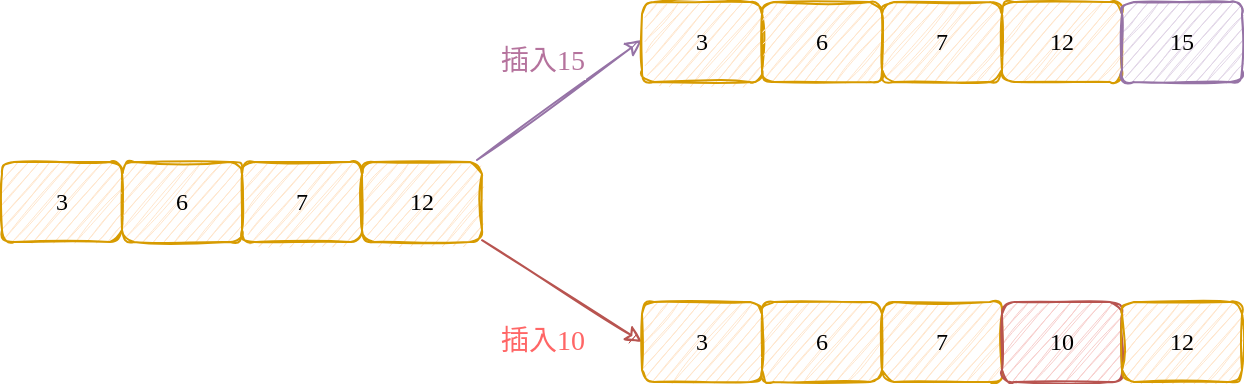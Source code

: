 <mxfile version="13.6.2" type="device"><diagram id="h1deyrCdZkBhBOJZ5AHn" name="第 1 页"><mxGraphModel dx="1069" dy="612" grid="1" gridSize="10" guides="1" tooltips="1" connect="1" arrows="1" fold="1" page="1" pageScale="1" pageWidth="827" pageHeight="1169" math="0" shadow="0"><root><mxCell id="0"/><mxCell id="1" parent="0"/><mxCell id="dI831PG6EexM9r9Mf_yT-1" value="3" style="rounded=1;whiteSpace=wrap;html=1;sketch=1;fillColor=#ffe6cc;strokeColor=#d79b00;fontFamily=Comic Sans MS;" vertex="1" parent="1"><mxGeometry x="40" y="120" width="60" height="40" as="geometry"/></mxCell><mxCell id="dI831PG6EexM9r9Mf_yT-2" value="6" style="rounded=1;whiteSpace=wrap;html=1;sketch=1;fillColor=#ffe6cc;strokeColor=#d79b00;fontFamily=Comic Sans MS;" vertex="1" parent="1"><mxGeometry x="100" y="120" width="60" height="40" as="geometry"/></mxCell><mxCell id="dI831PG6EexM9r9Mf_yT-3" value="7" style="rounded=1;whiteSpace=wrap;html=1;sketch=1;fillColor=#ffe6cc;strokeColor=#d79b00;fontFamily=Comic Sans MS;" vertex="1" parent="1"><mxGeometry x="160" y="120" width="60" height="40" as="geometry"/></mxCell><mxCell id="dI831PG6EexM9r9Mf_yT-9" value="插入15" style="rounded=0;orthogonalLoop=1;jettySize=auto;html=1;entryX=0;entryY=0.5;entryDx=0;entryDy=0;sketch=1;fillColor=#e1d5e7;strokeColor=#9673a6;fontColor=#B5739D;fontFamily=Comic Sans MS;fontSize=14;" edge="1" parent="1"><mxGeometry x="0.08" y="21" relative="1" as="geometry"><mxPoint x="277.5" y="119.0" as="sourcePoint"/><mxPoint x="360.0" y="59" as="targetPoint"/><mxPoint as="offset"/></mxGeometry></mxCell><mxCell id="dI831PG6EexM9r9Mf_yT-16" style="edgeStyle=none;rounded=0;sketch=1;orthogonalLoop=1;jettySize=auto;html=1;entryX=0;entryY=0.5;entryDx=0;entryDy=0;fillColor=#f8cecc;strokeColor=#b85450;fontFamily=Comic Sans MS;" edge="1" parent="1" source="dI831PG6EexM9r9Mf_yT-4" target="dI831PG6EexM9r9Mf_yT-11"><mxGeometry relative="1" as="geometry"/></mxCell><mxCell id="dI831PG6EexM9r9Mf_yT-17" value="插入10" style="edgeLabel;html=1;align=center;verticalAlign=middle;resizable=0;points=[];fontColor=#FF6666;fontFamily=Comic Sans MS;fontSize=14;" vertex="1" connectable="0" parent="dI831PG6EexM9r9Mf_yT-16"><mxGeometry x="-0.212" y="-2" relative="1" as="geometry"><mxPoint x="-0.35" y="29.23" as="offset"/></mxGeometry></mxCell><mxCell id="dI831PG6EexM9r9Mf_yT-4" value="12" style="rounded=1;whiteSpace=wrap;html=1;sketch=1;fillColor=#ffe6cc;strokeColor=#d79b00;fontFamily=Comic Sans MS;" vertex="1" parent="1"><mxGeometry x="220" y="120" width="60" height="40" as="geometry"/></mxCell><mxCell id="dI831PG6EexM9r9Mf_yT-5" value="3" style="rounded=1;whiteSpace=wrap;html=1;sketch=1;fillColor=#ffe6cc;strokeColor=#d79b00;fontFamily=Comic Sans MS;" vertex="1" parent="1"><mxGeometry x="360" y="40" width="60" height="40" as="geometry"/></mxCell><mxCell id="dI831PG6EexM9r9Mf_yT-6" value="6" style="rounded=1;whiteSpace=wrap;html=1;sketch=1;fillColor=#ffe6cc;strokeColor=#d79b00;fontFamily=Comic Sans MS;" vertex="1" parent="1"><mxGeometry x="420" y="40" width="60" height="40" as="geometry"/></mxCell><mxCell id="dI831PG6EexM9r9Mf_yT-7" value="7" style="rounded=1;whiteSpace=wrap;html=1;sketch=1;fillColor=#ffe6cc;strokeColor=#d79b00;fontFamily=Comic Sans MS;" vertex="1" parent="1"><mxGeometry x="480" y="40" width="60" height="40" as="geometry"/></mxCell><mxCell id="dI831PG6EexM9r9Mf_yT-8" value="12" style="rounded=1;whiteSpace=wrap;html=1;sketch=1;fillColor=#ffe6cc;strokeColor=#d79b00;fontFamily=Comic Sans MS;" vertex="1" parent="1"><mxGeometry x="540" y="40" width="60" height="40" as="geometry"/></mxCell><mxCell id="dI831PG6EexM9r9Mf_yT-10" value="15" style="rounded=1;whiteSpace=wrap;html=1;sketch=1;fillColor=#e1d5e7;strokeColor=#9673a6;fontFamily=Comic Sans MS;" vertex="1" parent="1"><mxGeometry x="600" y="40" width="60" height="40" as="geometry"/></mxCell><mxCell id="dI831PG6EexM9r9Mf_yT-11" value="3" style="rounded=1;whiteSpace=wrap;html=1;sketch=1;fillColor=#ffe6cc;strokeColor=#d79b00;fontFamily=Comic Sans MS;" vertex="1" parent="1"><mxGeometry x="360" y="190" width="60" height="40" as="geometry"/></mxCell><mxCell id="dI831PG6EexM9r9Mf_yT-12" value="6" style="rounded=1;whiteSpace=wrap;html=1;sketch=1;fillColor=#ffe6cc;strokeColor=#d79b00;fontFamily=Comic Sans MS;" vertex="1" parent="1"><mxGeometry x="420" y="190" width="60" height="40" as="geometry"/></mxCell><mxCell id="dI831PG6EexM9r9Mf_yT-13" value="7" style="rounded=1;whiteSpace=wrap;html=1;sketch=1;fillColor=#ffe6cc;strokeColor=#d79b00;fontFamily=Comic Sans MS;" vertex="1" parent="1"><mxGeometry x="480" y="190" width="60" height="40" as="geometry"/></mxCell><mxCell id="dI831PG6EexM9r9Mf_yT-14" value="10" style="rounded=1;whiteSpace=wrap;html=1;sketch=1;fillColor=#f8cecc;strokeColor=#b85450;fontFamily=Comic Sans MS;" vertex="1" parent="1"><mxGeometry x="540" y="190" width="60" height="40" as="geometry"/></mxCell><mxCell id="dI831PG6EexM9r9Mf_yT-15" value="12" style="rounded=1;whiteSpace=wrap;html=1;sketch=1;fillColor=#ffe6cc;strokeColor=#d79b00;fontFamily=Comic Sans MS;" vertex="1" parent="1"><mxGeometry x="600" y="190" width="60" height="40" as="geometry"/></mxCell></root></mxGraphModel></diagram></mxfile>